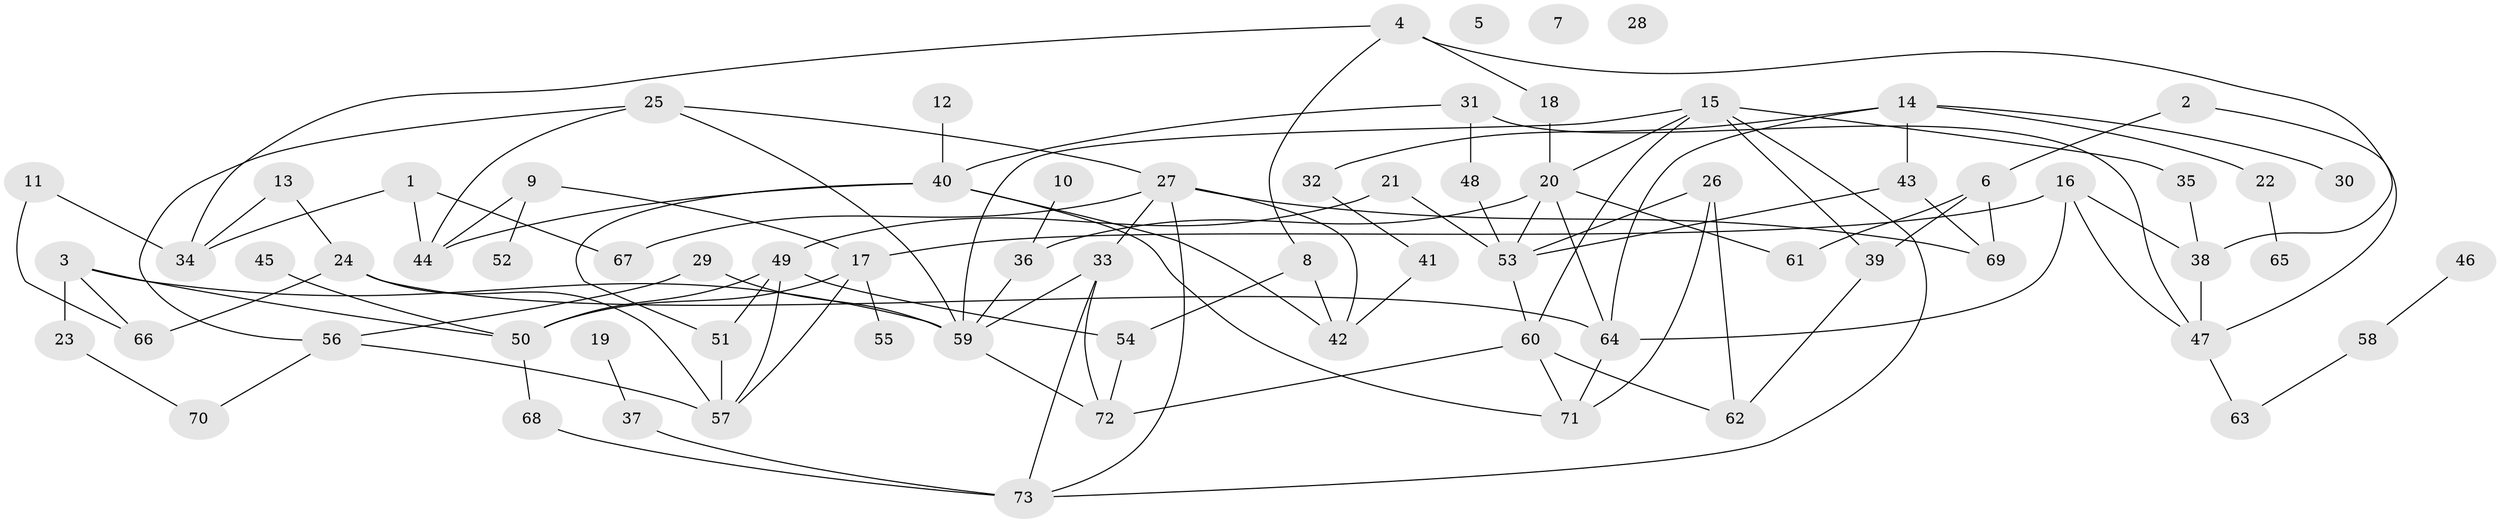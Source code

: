 // Generated by graph-tools (version 1.1) at 2025/00/03/09/25 03:00:50]
// undirected, 73 vertices, 112 edges
graph export_dot {
graph [start="1"]
  node [color=gray90,style=filled];
  1;
  2;
  3;
  4;
  5;
  6;
  7;
  8;
  9;
  10;
  11;
  12;
  13;
  14;
  15;
  16;
  17;
  18;
  19;
  20;
  21;
  22;
  23;
  24;
  25;
  26;
  27;
  28;
  29;
  30;
  31;
  32;
  33;
  34;
  35;
  36;
  37;
  38;
  39;
  40;
  41;
  42;
  43;
  44;
  45;
  46;
  47;
  48;
  49;
  50;
  51;
  52;
  53;
  54;
  55;
  56;
  57;
  58;
  59;
  60;
  61;
  62;
  63;
  64;
  65;
  66;
  67;
  68;
  69;
  70;
  71;
  72;
  73;
  1 -- 34;
  1 -- 44;
  1 -- 67;
  2 -- 6;
  2 -- 47;
  3 -- 23;
  3 -- 50;
  3 -- 59;
  3 -- 66;
  4 -- 8;
  4 -- 18;
  4 -- 34;
  4 -- 38;
  6 -- 39;
  6 -- 61;
  6 -- 69;
  8 -- 42;
  8 -- 54;
  9 -- 17;
  9 -- 44;
  9 -- 52;
  10 -- 36;
  11 -- 34;
  11 -- 66;
  12 -- 40;
  13 -- 24;
  13 -- 34;
  14 -- 22;
  14 -- 30;
  14 -- 32;
  14 -- 43;
  14 -- 64;
  15 -- 20;
  15 -- 35;
  15 -- 39;
  15 -- 59;
  15 -- 60;
  15 -- 73;
  16 -- 17;
  16 -- 38;
  16 -- 47;
  16 -- 64;
  17 -- 50;
  17 -- 55;
  17 -- 57;
  18 -- 20;
  19 -- 37;
  20 -- 36;
  20 -- 53;
  20 -- 61;
  20 -- 64;
  21 -- 49;
  21 -- 53;
  22 -- 65;
  23 -- 70;
  24 -- 57;
  24 -- 64;
  24 -- 66;
  25 -- 27;
  25 -- 44;
  25 -- 56;
  25 -- 59;
  26 -- 53;
  26 -- 62;
  26 -- 71;
  27 -- 33;
  27 -- 42;
  27 -- 67;
  27 -- 69;
  27 -- 73;
  29 -- 56;
  29 -- 59;
  31 -- 40;
  31 -- 47;
  31 -- 48;
  32 -- 41;
  33 -- 59;
  33 -- 72;
  33 -- 73;
  35 -- 38;
  36 -- 59;
  37 -- 73;
  38 -- 47;
  39 -- 62;
  40 -- 42;
  40 -- 44;
  40 -- 51;
  40 -- 71;
  41 -- 42;
  43 -- 53;
  43 -- 69;
  45 -- 50;
  46 -- 58;
  47 -- 63;
  48 -- 53;
  49 -- 50;
  49 -- 51;
  49 -- 54;
  49 -- 57;
  50 -- 68;
  51 -- 57;
  53 -- 60;
  54 -- 72;
  56 -- 57;
  56 -- 70;
  58 -- 63;
  59 -- 72;
  60 -- 62;
  60 -- 71;
  60 -- 72;
  64 -- 71;
  68 -- 73;
}
